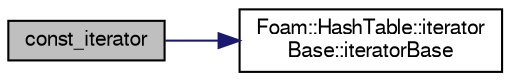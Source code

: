digraph "const_iterator"
{
  bgcolor="transparent";
  edge [fontname="FreeSans",fontsize="10",labelfontname="FreeSans",labelfontsize="10"];
  node [fontname="FreeSans",fontsize="10",shape=record];
  rankdir="LR";
  Node0 [label="const_iterator",height=0.2,width=0.4,color="black", fillcolor="grey75", style="filled", fontcolor="black"];
  Node0 -> Node1 [color="midnightblue",fontsize="10",style="solid",fontname="FreeSans"];
  Node1 [label="Foam::HashTable::iterator\lBase::iteratorBase",height=0.2,width=0.4,color="black",URL="$a25718.html#aaac009feacc7795b6481cb8fc6a6571e",tooltip="Construct null - equivalent to an &#39;end&#39; position. "];
}
